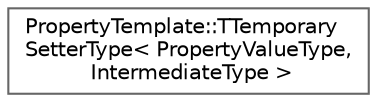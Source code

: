 digraph "Graphical Class Hierarchy"
{
 // INTERACTIVE_SVG=YES
 // LATEX_PDF_SIZE
  bgcolor="transparent";
  edge [fontname=Helvetica,fontsize=10,labelfontname=Helvetica,labelfontsize=10];
  node [fontname=Helvetica,fontsize=10,shape=box,height=0.2,width=0.4];
  rankdir="LR";
  Node0 [id="Node000000",label="PropertyTemplate::TTemporary\lSetterType\< PropertyValueType,\l IntermediateType \>",height=0.2,width=0.4,color="grey40", fillcolor="white", style="filled",URL="$d0/dd2/structPropertyTemplate_1_1TTemporarySetterType.html",tooltip=" "];
}
